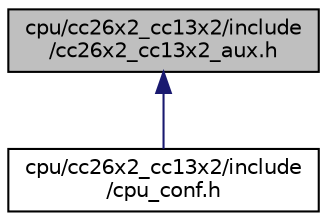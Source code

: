digraph "cpu/cc26x2_cc13x2/include/cc26x2_cc13x2_aux.h"
{
 // LATEX_PDF_SIZE
  edge [fontname="Helvetica",fontsize="10",labelfontname="Helvetica",labelfontsize="10"];
  node [fontname="Helvetica",fontsize="10",shape=record];
  Node1 [label="cpu/cc26x2_cc13x2/include\l/cc26x2_cc13x2_aux.h",height=0.2,width=0.4,color="black", fillcolor="grey75", style="filled", fontcolor="black",tooltip="CC26x2, CC13x2 AUX register definitions."];
  Node1 -> Node2 [dir="back",color="midnightblue",fontsize="10",style="solid",fontname="Helvetica"];
  Node2 [label="cpu/cc26x2_cc13x2/include\l/cpu_conf.h",height=0.2,width=0.4,color="black", fillcolor="white", style="filled",URL="$cc26x2__cc13x2_2include_2cpu__conf_8h.html",tooltip="Implementation specific CPU configuration options."];
}
